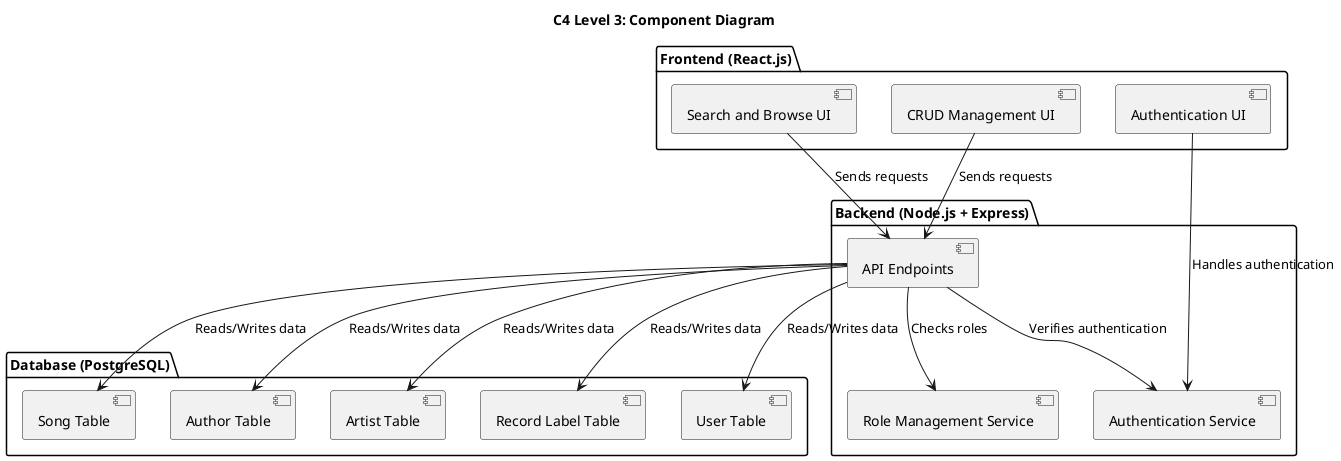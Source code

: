 @startuml
title C4 Level 3: Component Diagram

package "Frontend (React.js)" {
  component "Search and Browse UI" as SBU
  component "CRUD Management UI" as CMU
  component "Authentication UI" as AU
}

package "Backend (Node.js + Express)" {
  component "API Endpoints" as API
  component "Authentication Service" as AS
  component "Role Management Service" as RMS
}

package "Database (PostgreSQL)" {
  component "Song Table" as ST
  component "Author Table" as AT
  component "Artist Table" as ART
  component "Record Label Table" as RLT
  component "User Table" as UT
}

SBU --> API : Sends requests
CMU --> API : Sends requests
AU --> AS : Handles authentication
API --> AS : Verifies authentication
API --> RMS : Checks roles
API --> ST : Reads/Writes data
API --> AT : Reads/Writes data
API --> ART : Reads/Writes data
API --> RLT : Reads/Writes data
API --> UT : Reads/Writes data

@enduml